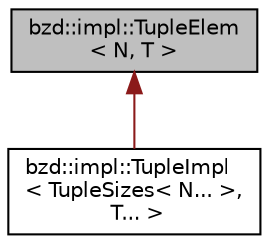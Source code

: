 digraph "bzd::impl::TupleElem&lt; N, T &gt;"
{
  edge [fontname="Helvetica",fontsize="10",labelfontname="Helvetica",labelfontsize="10"];
  node [fontname="Helvetica",fontsize="10",shape=record];
  Node0 [label="bzd::impl::TupleElem\l\< N, T \>",height=0.2,width=0.4,color="black", fillcolor="grey75", style="filled", fontcolor="black"];
  Node0 -> Node1 [dir="back",color="firebrick4",fontsize="10",style="solid"];
  Node1 [label="bzd::impl::TupleImpl\l\< TupleSizes\< N... \>,\l T... \>",height=0.2,width=0.4,color="black", fillcolor="white", style="filled",URL="$classbzd_1_1impl_1_1TupleImpl_3_01TupleSizes_3_01N_8_8_8_01_4_00_01T_8_8_8_01_4.html"];
}
